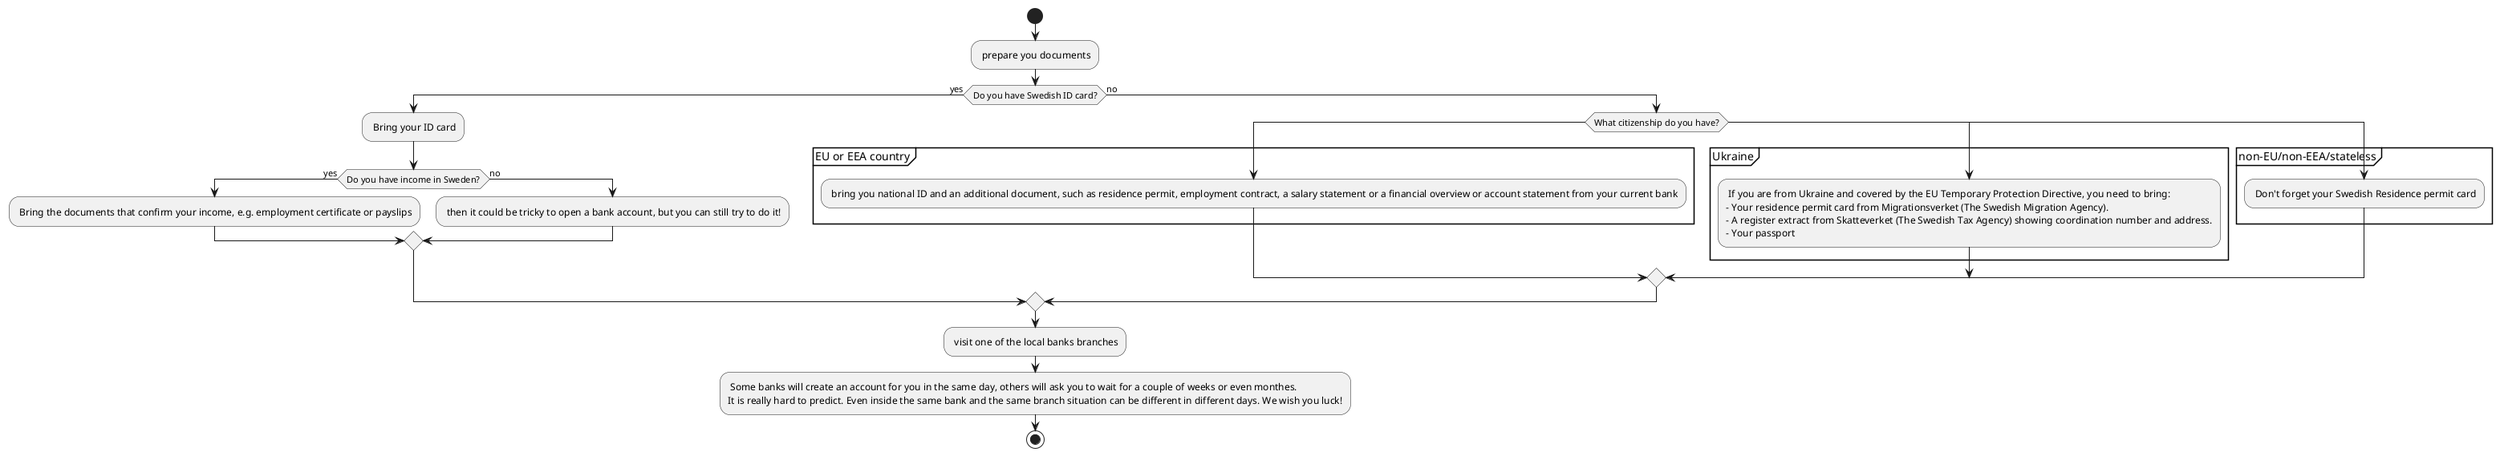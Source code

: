 @startuml
start
    : prepare you documents;
    if (Do you have Swedish ID card?) then (yes)
        : Bring your ID card;
        if (Do you have income in Sweden?) then (yes)
           : Bring the documents that confirm your income, e.g. employment certificate or payslips;
        else (no)
           : then it could be tricky to open a bank account, but you can still try to do it!;
        endif
    else (no)
        switch (What citizenship do you have?)
            case ()
                    group EU or EEA country
                       : bring you national ID and an additional document, such as residence permit, employment contract, a salary statement or a financial overview or account statement from your current bank;
                    end group
            case ()
                    group Ukraine
                       : If you are from Ukraine and covered by the EU Temporary Protection Directive, you need to bring:
                       - Your residence permit card from Migrationsverket (The Swedish Migration Agency).
                       - A register extract from Skatteverket (The Swedish Tax Agency) showing coordination number and address.
                       - Your passport;
                    end group
            case ()
                    group non-EU/non-EEA/stateless
                       : Don't forget your Swedish Residence permit card;
                    end group
        endswitch
    endif
    : visit one of the local banks branches;
    : Some banks will create an account for you in the same day, others will ask you to wait for a couple of weeks or even monthes.
    It is really hard to predict. Even inside the same bank and the same branch situation can be different in different days. We wish you luck!;
stop
@enduml